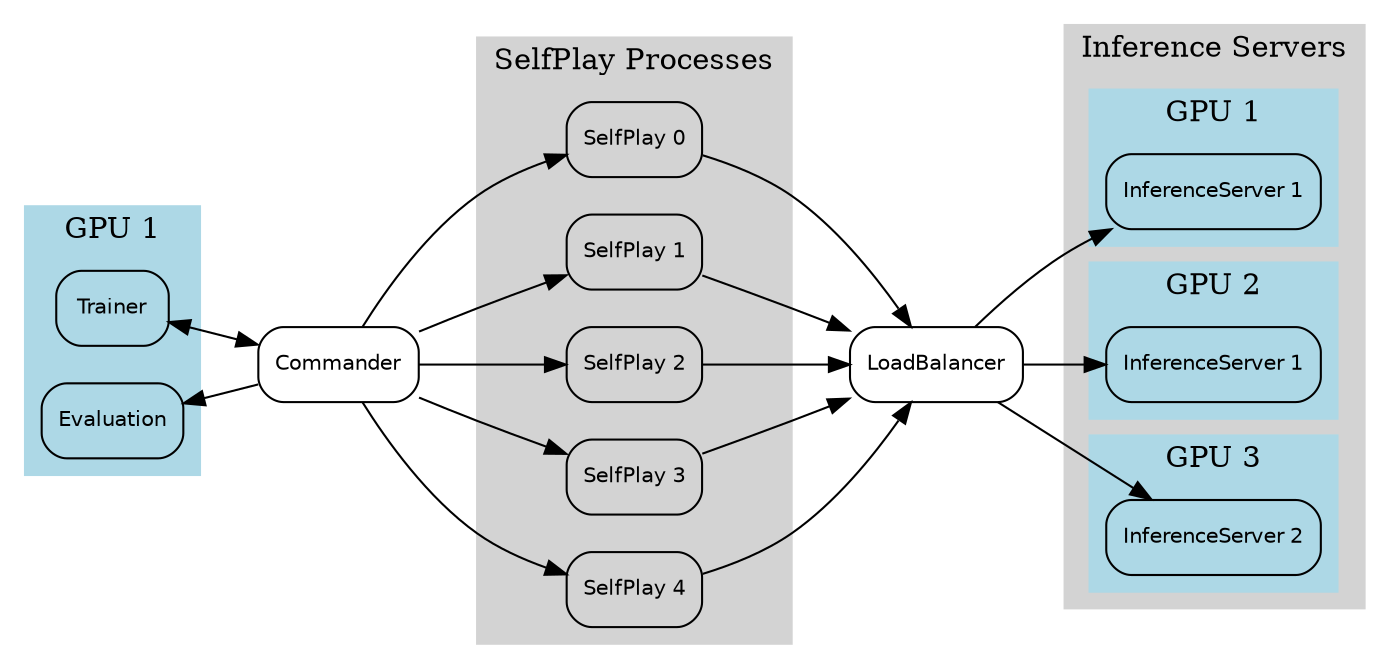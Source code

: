 digraph PipeBasedInferenceServer {
    rankdir=LR; // Left-to-right layout
    node [shape=box, style=rounded, fontsize=10, fontname="Helvetica"];
    
    subgraph cluster_GPU1 {
        label="GPU 1";
        style=filled;
        color=lightblue;
        Trainer [label="Trainer"];
        Evaluation [label="Evaluation"];
    }
    
    // Define main components
    Commander [label="Commander"];
    LoadBalancer [label="LoadBalancer"];

    // Define SelfPlay Processes
    subgraph cluster_SelfPlay {
        label="SelfPlay Processes";
        style=filled;
        color=lightgrey;
        SelfPlay0 [label="SelfPlay 0"];
        SelfPlay1 [label="SelfPlay 1"];
        SelfPlay2 [label="SelfPlay 2"];
        SelfPlay3 [label="SelfPlay 3"];
        SelfPlay4 [label="SelfPlay 4"];
    }
    
    // Define Inference Servers
    subgraph cluster_InferenceServer {
        label="Inference Servers";
        style=filled;
        color=lightgrey;

        subgraph cluster_GPU1 {
            label="GPU 1";
            style=filled;
            color=lightblue;
            
            InferenceServer1 [label="InferenceServer 1"];
        }

        subgraph cluster_GPU2 {
            label="GPU 2";
            style=filled;
            color=lightblue;
            
            InferenceServer2 [label="InferenceServer 1"];
        }

        subgraph cluster_GPU3 {
            label="GPU 3";
            style=filled;
            color=lightblue;
            
            InferenceServer3 [label="InferenceServer 2"];
        }
    }
    
    // Edges (Trainer and Commander - Duplex Connection)
    Trainer -> Commander [dir=both];
    
    // Edges (SelfPlay and LoadBalancer)
    SelfPlay0 -> LoadBalancer;
    SelfPlay1 -> LoadBalancer;
    SelfPlay2 -> LoadBalancer;
    SelfPlay3 -> LoadBalancer;
    SelfPlay4 -> LoadBalancer;
    
    // Edges (LoadBalancer and InferenceServers)
    LoadBalancer -> InferenceServer1;
    LoadBalancer -> InferenceServer2;
    LoadBalancer -> InferenceServer3;
    
    // Edges (Commander and InferenceServers)
    // Commander -> InferenceServer1;
    // Commander -> InferenceServer2;
    // Commander -> InferenceServer3;
    
    // Edges (Commander and SelfPlay)
    Commander -> SelfPlay0;
    Commander -> SelfPlay1;
    Commander -> SelfPlay2;
    Commander -> SelfPlay3;
    Commander -> SelfPlay4;
    
    // Edges (Commander and Evaluation)
    Commander -> Evaluation;
}
